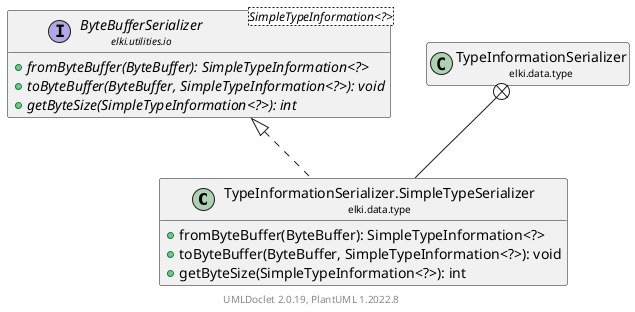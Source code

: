 @startuml
    remove .*\.(Instance|Par|Parameterizer|Factory)$
    set namespaceSeparator none
    hide empty fields
    hide empty methods

    class "<size:14>TypeInformationSerializer.SimpleTypeSerializer\n<size:10>elki.data.type" as elki.data.type.TypeInformationSerializer.SimpleTypeSerializer [[TypeInformationSerializer.SimpleTypeSerializer.html]] {
        +fromByteBuffer(ByteBuffer): SimpleTypeInformation<?>
        +toByteBuffer(ByteBuffer, SimpleTypeInformation<?>): void
        +getByteSize(SimpleTypeInformation<?>): int
    }

    interface "<size:14>ByteBufferSerializer\n<size:10>elki.utilities.io" as elki.utilities.io.ByteBufferSerializer<SimpleTypeInformation<?>> [[../../utilities/io/ByteBufferSerializer.html]] {
        {abstract} +fromByteBuffer(ByteBuffer): SimpleTypeInformation<?>
        {abstract} +toByteBuffer(ByteBuffer, SimpleTypeInformation<?>): void
        {abstract} +getByteSize(SimpleTypeInformation<?>): int
    }
    class "<size:14>TypeInformationSerializer\n<size:10>elki.data.type" as elki.data.type.TypeInformationSerializer [[TypeInformationSerializer.html]]

    elki.utilities.io.ByteBufferSerializer <|.. elki.data.type.TypeInformationSerializer.SimpleTypeSerializer
    elki.data.type.TypeInformationSerializer +-- elki.data.type.TypeInformationSerializer.SimpleTypeSerializer

    center footer UMLDoclet 2.0.19, PlantUML 1.2022.8
@enduml
